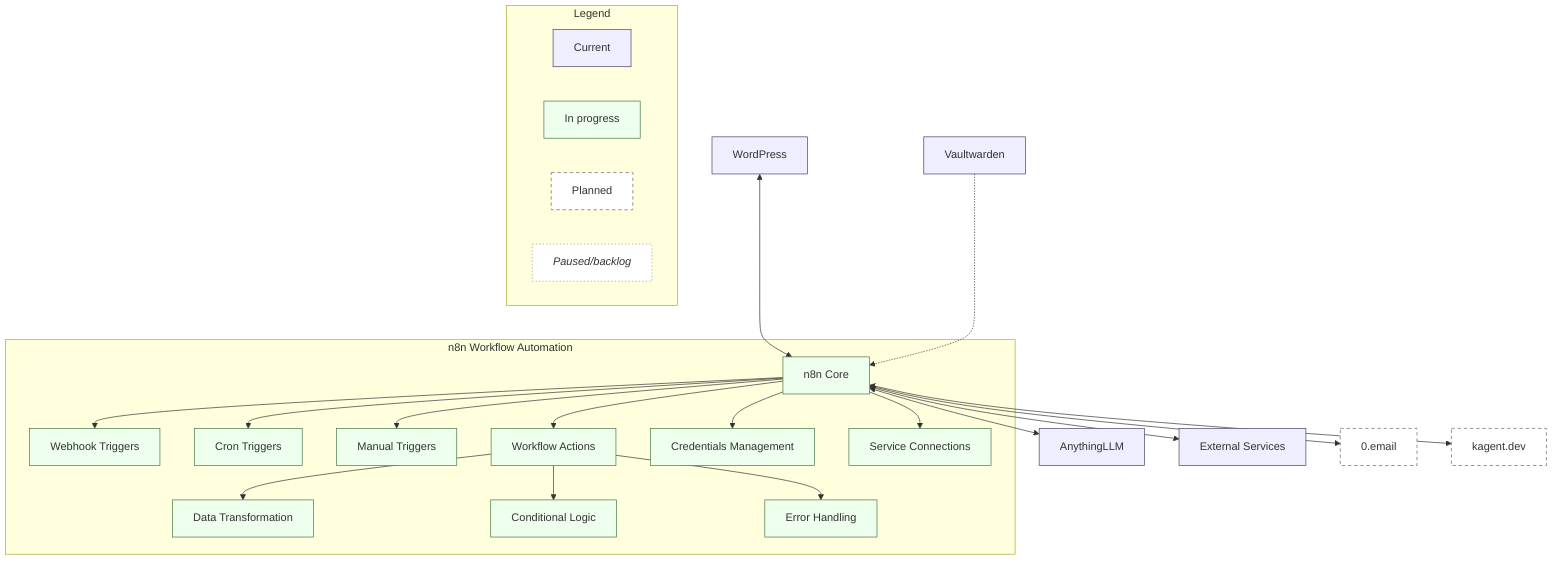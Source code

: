 flowchart TD
    %% Standard class definitions
    classDef cur fill:#eef,stroke:#446,stroke-width:1px;
    classDef prog fill:#efe,stroke:#474,stroke-width:1px;
    classDef plan fill:#fff,stroke:#666,stroke-dasharray:5 4,stroke-width:1px;
    classDef pause fill:#fff,stroke:#999,stroke-dasharray:2 3,stroke-width:1px,font-style:italic;

    %% Connected services
    WordPress[WordPress]:::cur
    AnythingLLM[AnythingLLM]:::cur
    Vaultwarden[Vaultwarden]:::cur
    ExternalServices[External Services]:::cur
    ZeroEmail[0.email]:::plan
    KagentDev[kagent.dev]:::plan

    %% n8n orchestration platform
    subgraph N8N[n8n Workflow Automation]
        direction TB
        Core[n8n Core]:::prog
        
        %% Trigger capabilities
        Core --> Webhooks[Webhook Triggers]:::prog
        Core --> Cron[Cron Triggers]:::prog
        Core --> Manual[Manual Triggers]:::prog
        
        %% Action capabilities
        Core --> Actions[Workflow Actions]:::prog
        Core --> Credentials[Credentials Management]:::prog
        Core --> Connections[Service Connections]:::prog
        
        %% Workflow features
        Actions --> DataTransform[Data Transformation]:::prog
        Actions --> ConditionalLogic[Conditional Logic]:::prog
        Actions --> ErrorHandling[Error Handling]:::prog
    end

    %% Interactions
    WordPress <--> Core
    Core <--> AnythingLLM
    Core <--> ExternalServices
    Core <--> ZeroEmail
    Core <--> KagentDev
    Vaultwarden -.-> Core

    %% Legend
    subgraph Legend[Legend]
        L1[Current]:::cur
        L2[In progress]:::prog
        L3[Planned]:::plan
        L4[Paused/backlog]:::pause
    end

    %% Note: n8n deployment system complete, few workflows built yet
    %% Co-build workflows with cohorts based on specific requests
    %% Coordinates with kagent.dev for internal K8s job execution